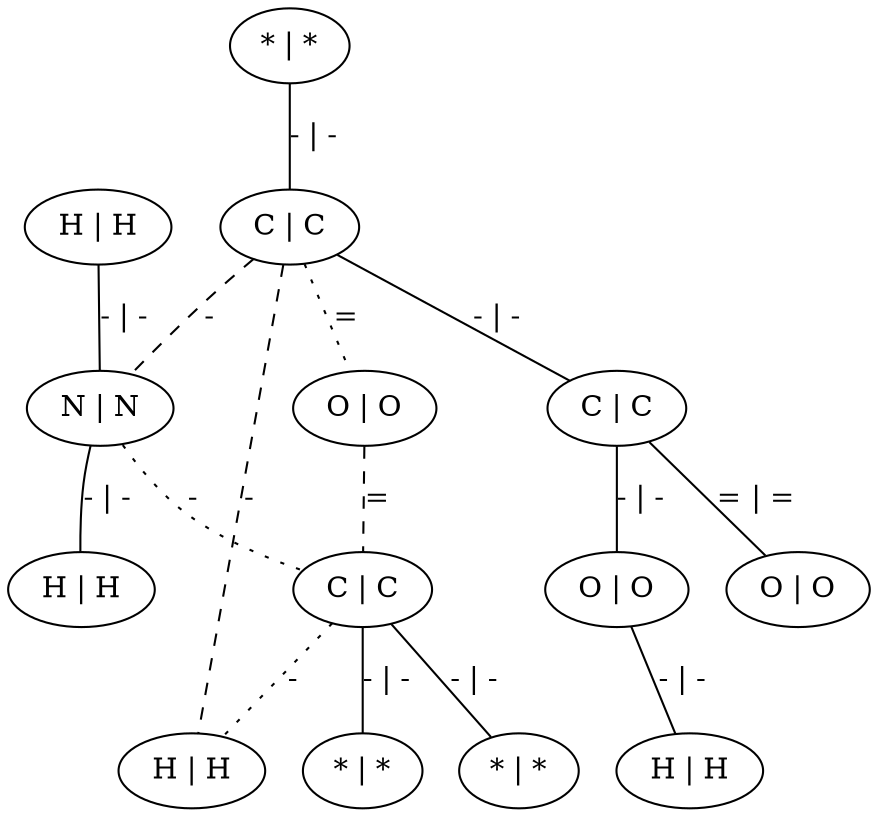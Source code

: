 graph G {
	0 [ label="* | *" ]
	1 [ label="C | C" ]
	2 [ label="O | O" ]
	3 [ label="C | C" ]
	4 [ label="O | O" ]
	5 [ label="O | O" ]
	6 [ label="H | H" ]
	7 [ label="H | H" ]
	8 [ label="N | N" ]
	9 [ label="H | H" ]
	10 [ label="C | C" ]
	11 [ label="H | H" ]
	12 [ label="* | *" ]
	13 [ label="* | *" ]
	0 -- 1 [ label="- | -" ]
	1 -- 2 [ style=dotted label="=" ]
	1 -- 3 [ label="- | -" ]
	1 -- 8 [ style=dashed label="-" ]
	1 -- 11 [ style=dashed label="-" ]
	2 -- 10 [ style=dashed label="=" ]
	3 -- 4 [ label="= | =" ]
	3 -- 5 [ label="- | -" ]
	5 -- 6 [ label="- | -" ]
	7 -- 8 [ label="- | -" ]
	8 -- 9 [ label="- | -" ]
	8 -- 10 [ style=dotted label="-" ]
	10 -- 11 [ style=dotted label="-" ]
	10 -- 12 [ label="- | -" ]
	10 -- 13 [ label="- | -" ]
}
